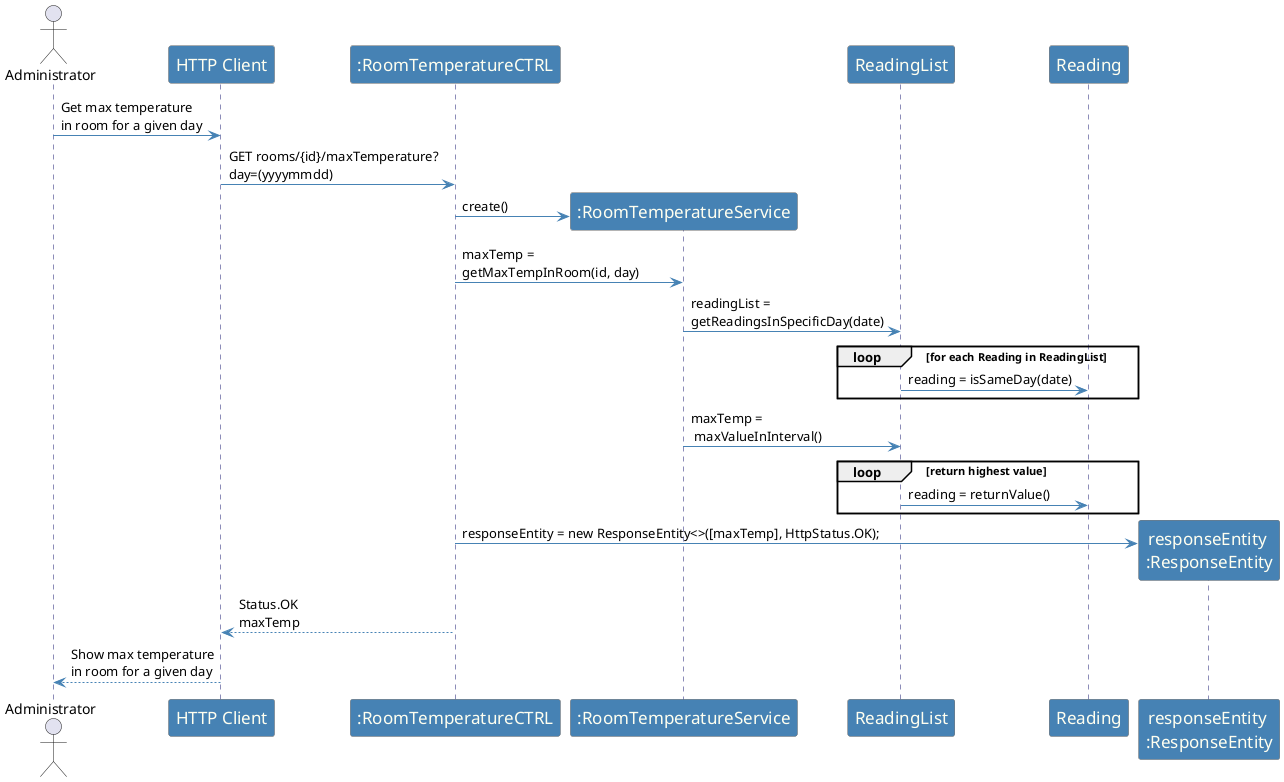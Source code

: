 @startuml

actor Administrator

skinparam sequence {
	ArrowColor SteelBlue
	ActorBorderColor Dimgray
	LifeLineBorderColor MidnightBlue
	LifeLineBackgroundColor #A9DCDF

	ParticipantBorderColor Dimgray
	ParticipantBackgroundColor SteelBlue
	ParticipantFontName Calibri Bold
	ParticipantFontSize 17
	ParticipantFontColor Ivory

	ActorBackgroundColor SteelBlue
	ActorFontColor MidnightBlue
	ActorFontSize 17
	ActorFontName Aapex
}

skinparam note {
BorderColor SteelBlue
}

Administrator -> "HTTP Client": Get max temperature\nin room for a given day
"HTTP Client" -> ":RoomTemperatureCTRL":  GET rooms/{id}/maxTemperature?\nday=(yyyymmdd)

create ":RoomTemperatureService"
":RoomTemperatureCTRL" -> ":RoomTemperatureService": create()


":RoomTemperatureCTRL" -> ":RoomTemperatureService": maxTemp =\ngetMaxTempInRoom(id, day)

":RoomTemperatureService" -> "ReadingList": readingList =\ngetReadingsInSpecificDay(date)

loop for each Reading in ReadingList
"ReadingList" -> "Reading": reading = isSameDay(date)
end

":RoomTemperatureService" -> "ReadingList": maxTemp =\n maxValueInInterval()

loop return highest value
"ReadingList" -> "Reading": reading = returnValue()
end


create "responseEntity \n:ResponseEntity"
":RoomTemperatureCTRL" ->  "responseEntity \n:ResponseEntity": responseEntity = new ResponseEntity<>([maxTemp], HttpStatus.OK);

":RoomTemperatureCTRL"--> "HTTP Client" : Status.OK \nmaxTemp

"HTTP Client" --> Administrator: Show max temperature\nin room for a given day

@enduml